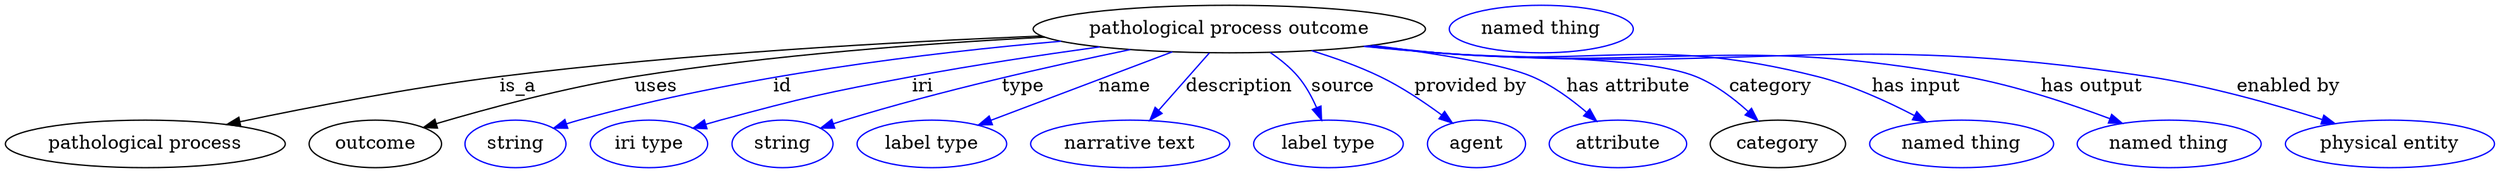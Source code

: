 digraph {
	graph [bb="0,0,1542.6,123"];
	node [label="\N"];
	"pathological process outcome"	[height=0.5,
		label="pathological process outcome",
		pos="761.19,105",
		width=3.2317];
	"pathological process"	[height=0.5,
		pos="83.193,18",
		width=2.3109];
	"pathological process outcome" -> "pathological process"	[label=is_a,
		lp="318.19,61.5",
		pos="e,133.52,32.395 649.68,99.843 557.47,95.343 423.3,86.343 307.19,69 251.14,60.627 188.22,46.122 143.37,34.885"];
	outcome	[height=0.5,
		pos="226.19,18",
		width=1.1555];
	"pathological process outcome" -> outcome	[label=uses,
		lp="405.19,61.5",
		pos="e,256.8,30.304 651.78,98.767 578.21,93.984 479.3,85.103 393.19,69 349.11,60.757 300.11,45.306 266.66,33.752"];
	id	[color=blue,
		height=0.5,
		label=string,
		pos="316.19,18",
		width=0.84854];
	"pathological process outcome" -> id	[color=blue,
		label=id,
		lp="481.69,61.5",
		pos="e,339.64,29.713 660.91,95.848 577.66,87.038 457,69.498 356.19,36 353.81,35.209 351.37,34.336 348.94,33.417",
		style=solid];
	iri	[color=blue,
		height=0.5,
		label="iri type",
		pos="401.19,18",
		width=1.011];
	"pathological process outcome" -> iri	[color=blue,
		label=iri,
		lp="573.69,61.5",
		pos="e,428.65,29.846 683.47,91.583 647.88,85.486 605.25,77.605 567.19,69 512.82,56.706 499.21,53.202 446.19,36 443.6,35.159 440.94,34.257 \
438.27,33.322",
		style=solid];
	type	[color=blue,
		height=0.5,
		label=string,
		pos="486.19,18",
		width=0.84854];
	"pathological process outcome" -> type	[color=blue,
		label=type,
		lp="634.19,61.5",
		pos="e,510.15,29.642 702.03,89.344 654.06,76.875 585,57.59 526.19,36 523.98,35.188 521.71,34.322 519.44,33.426",
		style=solid];
	name	[color=blue,
		height=0.5,
		label="label type",
		pos="580.19,18",
		width=1.2638];
	"pathological process outcome" -> name	[color=blue,
		label=name,
		lp="697.69,61.5",
		pos="e,608.45,32.27 726.29,87.611 695.2,73.009 649.81,51.692 617.89,36.704",
		style=solid];
	description	[color=blue,
		height=0.5,
		label="narrative text",
		pos="701.19,18",
		width=1.6068];
	"pathological process outcome" -> description	[color=blue,
		label=description,
		lp="765.69,61.5",
		pos="e,713.11,35.885 749.05,86.799 740.46,74.622 728.78,58.089 719.12,44.398",
		style=solid];
	source	[color=blue,
		height=0.5,
		label="label type",
		pos="822.19,18",
		width=1.2638];
	"pathological process outcome" -> source	[color=blue,
		label=source,
		lp="827.19,61.5",
		pos="e,816.71,36.158 783.06,87.3 789.14,81.925 795.39,75.631 800.19,69 805.33,61.902 809.63,53.412 813.02,45.461",
		style=solid];
	"provided by"	[color=blue,
		height=0.5,
		label=agent,
		pos="915.19,18",
		width=0.83048];
	"pathological process outcome" -> "provided by"	[color=blue,
		label="provided by",
		lp="905.19,61.5",
		pos="e,898.97,33.274 807.5,88.282 821.27,82.896 836.16,76.349 849.19,69 863.94,60.682 879.1,49.43 891.16,39.707",
		style=solid];
	"has attribute"	[color=blue,
		height=0.5,
		label=attribute,
		pos="1003.2,18",
		width=1.1193];
	"pathological process outcome" -> "has attribute"	[color=blue,
		label="has attribute",
		lp="999.69,61.5",
		pos="e,988.15,35 843.04,92.168 882.24,85.701 924.45,77.329 942.19,69 956.36,62.352 970.03,51.677 980.83,41.895",
		style=solid];
	category	[height=0.5,
		pos="1102.2,18",
		width=1.1374];
	"pathological process outcome" -> category	[color=blue,
		label=category,
		lp="1086.7,61.5",
		pos="e,1086.7,34.888 845.21,92.489 859.23,90.62 873.62,88.73 887.19,87 953.8,78.511 975.03,94.376 1037.2,69 1052.6,62.705 1067.5,51.72 \
1079.2,41.647",
		style=solid];
	"has input"	[color=blue,
		height=0.5,
		label="named thing",
		pos="1216.2,18",
		width=1.5346];
	"pathological process outcome" -> "has input"	[color=blue,
		label="has input",
		lp="1177.2,61.5",
		pos="e,1191.7,34.308 843.46,92.237 858.01,90.346 873.04,88.515 887.19,87 987.82,76.23 1016.6,95.746 1114.2,69 1138.3,62.386 1163.6,50.043 \
1183,39.276",
		style=solid];
	"has output"	[color=blue,
		height=0.5,
		label="named thing",
		pos="1344.2,18",
		width=1.5346];
	"pathological process outcome" -> "has output"	[color=blue,
		label="has output",
		lp="1285.7,61.5",
		pos="e,1313.4,33.087 842.42,92.097 857.29,90.186 872.69,88.385 887.19,87 1028.6,73.496 1067.1,97.488 1206.2,69 1240.1,62.057 1276.9,48.407 \
1303.9,37.121",
		style=solid];
	"enabled by"	[color=blue,
		height=0.5,
		label="physical entity",
		pos="1480.2,18",
		width=1.7332];
	"pathological process outcome" -> "enabled by"	[color=blue,
		label="enabled by",
		lp="1407.2,61.5",
		pos="e,1444.5,32.94 841.73,92.007 856.81,90.082 872.46,88.299 887.19,87 1078.2,70.165 1129.3,101.54 1318.2,69 1358.5,62.05 1402.9,47.89 \
1434.9,36.407",
		style=solid];
	"named thing_category"	[color=blue,
		height=0.5,
		label="named thing",
		pos="951.19,105",
		width=1.5346];
}
